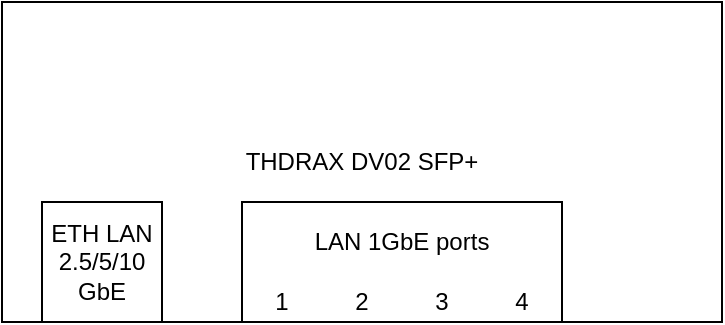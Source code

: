 <mxfile version="13.1.0" type="github"><diagram id="Hqa3doElVA5NowePpp9Z" name="Page-1"><mxGraphModel dx="1319" dy="835" grid="1" gridSize="10" guides="1" tooltips="1" connect="1" arrows="1" fold="1" page="1" pageScale="1" pageWidth="827" pageHeight="1169" math="0" shadow="0"><root><mxCell id="0"/><mxCell id="1" parent="0"/><mxCell id="HvOEyfpvp0iODDsc3SZg-3" value="THDRAX DV02 SFP+" style="rounded=0;whiteSpace=wrap;html=1;" vertex="1" parent="1"><mxGeometry x="200" y="320" width="360" height="160" as="geometry"/></mxCell><mxCell id="HvOEyfpvp0iODDsc3SZg-5" value="" style="rounded=0;whiteSpace=wrap;html=1;" vertex="1" parent="1"><mxGeometry x="220" y="420" width="60" height="60" as="geometry"/></mxCell><mxCell id="HvOEyfpvp0iODDsc3SZg-4" value="ETH LAN 2.5/5/10&lt;br&gt;GbE" style="text;html=1;strokeColor=none;fillColor=none;align=center;verticalAlign=middle;whiteSpace=wrap;rounded=0;" vertex="1" parent="1"><mxGeometry x="220" y="420" width="60" height="60" as="geometry"/></mxCell><mxCell id="HvOEyfpvp0iODDsc3SZg-7" value="" style="rounded=0;whiteSpace=wrap;html=1;" vertex="1" parent="1"><mxGeometry x="320" y="420" width="160" height="60" as="geometry"/></mxCell><mxCell id="HvOEyfpvp0iODDsc3SZg-9" value="LAN 1GbE ports" style="text;html=1;strokeColor=none;fillColor=none;align=center;verticalAlign=middle;whiteSpace=wrap;rounded=0;" vertex="1" parent="1"><mxGeometry x="352" y="430" width="96" height="20" as="geometry"/></mxCell><mxCell id="HvOEyfpvp0iODDsc3SZg-10" value="1" style="text;html=1;strokeColor=none;fillColor=none;align=center;verticalAlign=middle;whiteSpace=wrap;rounded=0;" vertex="1" parent="1"><mxGeometry x="320" y="460" width="40" height="20" as="geometry"/></mxCell><mxCell id="HvOEyfpvp0iODDsc3SZg-12" value="2" style="text;html=1;strokeColor=none;fillColor=none;align=center;verticalAlign=middle;whiteSpace=wrap;rounded=0;" vertex="1" parent="1"><mxGeometry x="360" y="460" width="40" height="20" as="geometry"/></mxCell><mxCell id="HvOEyfpvp0iODDsc3SZg-13" value="3" style="text;html=1;strokeColor=none;fillColor=none;align=center;verticalAlign=middle;whiteSpace=wrap;rounded=0;" vertex="1" parent="1"><mxGeometry x="400" y="460" width="40" height="20" as="geometry"/></mxCell><mxCell id="HvOEyfpvp0iODDsc3SZg-14" value="4" style="text;html=1;strokeColor=none;fillColor=none;align=center;verticalAlign=middle;whiteSpace=wrap;rounded=0;" vertex="1" parent="1"><mxGeometry x="440" y="460" width="40" height="20" as="geometry"/></mxCell></root></mxGraphModel></diagram></mxfile>